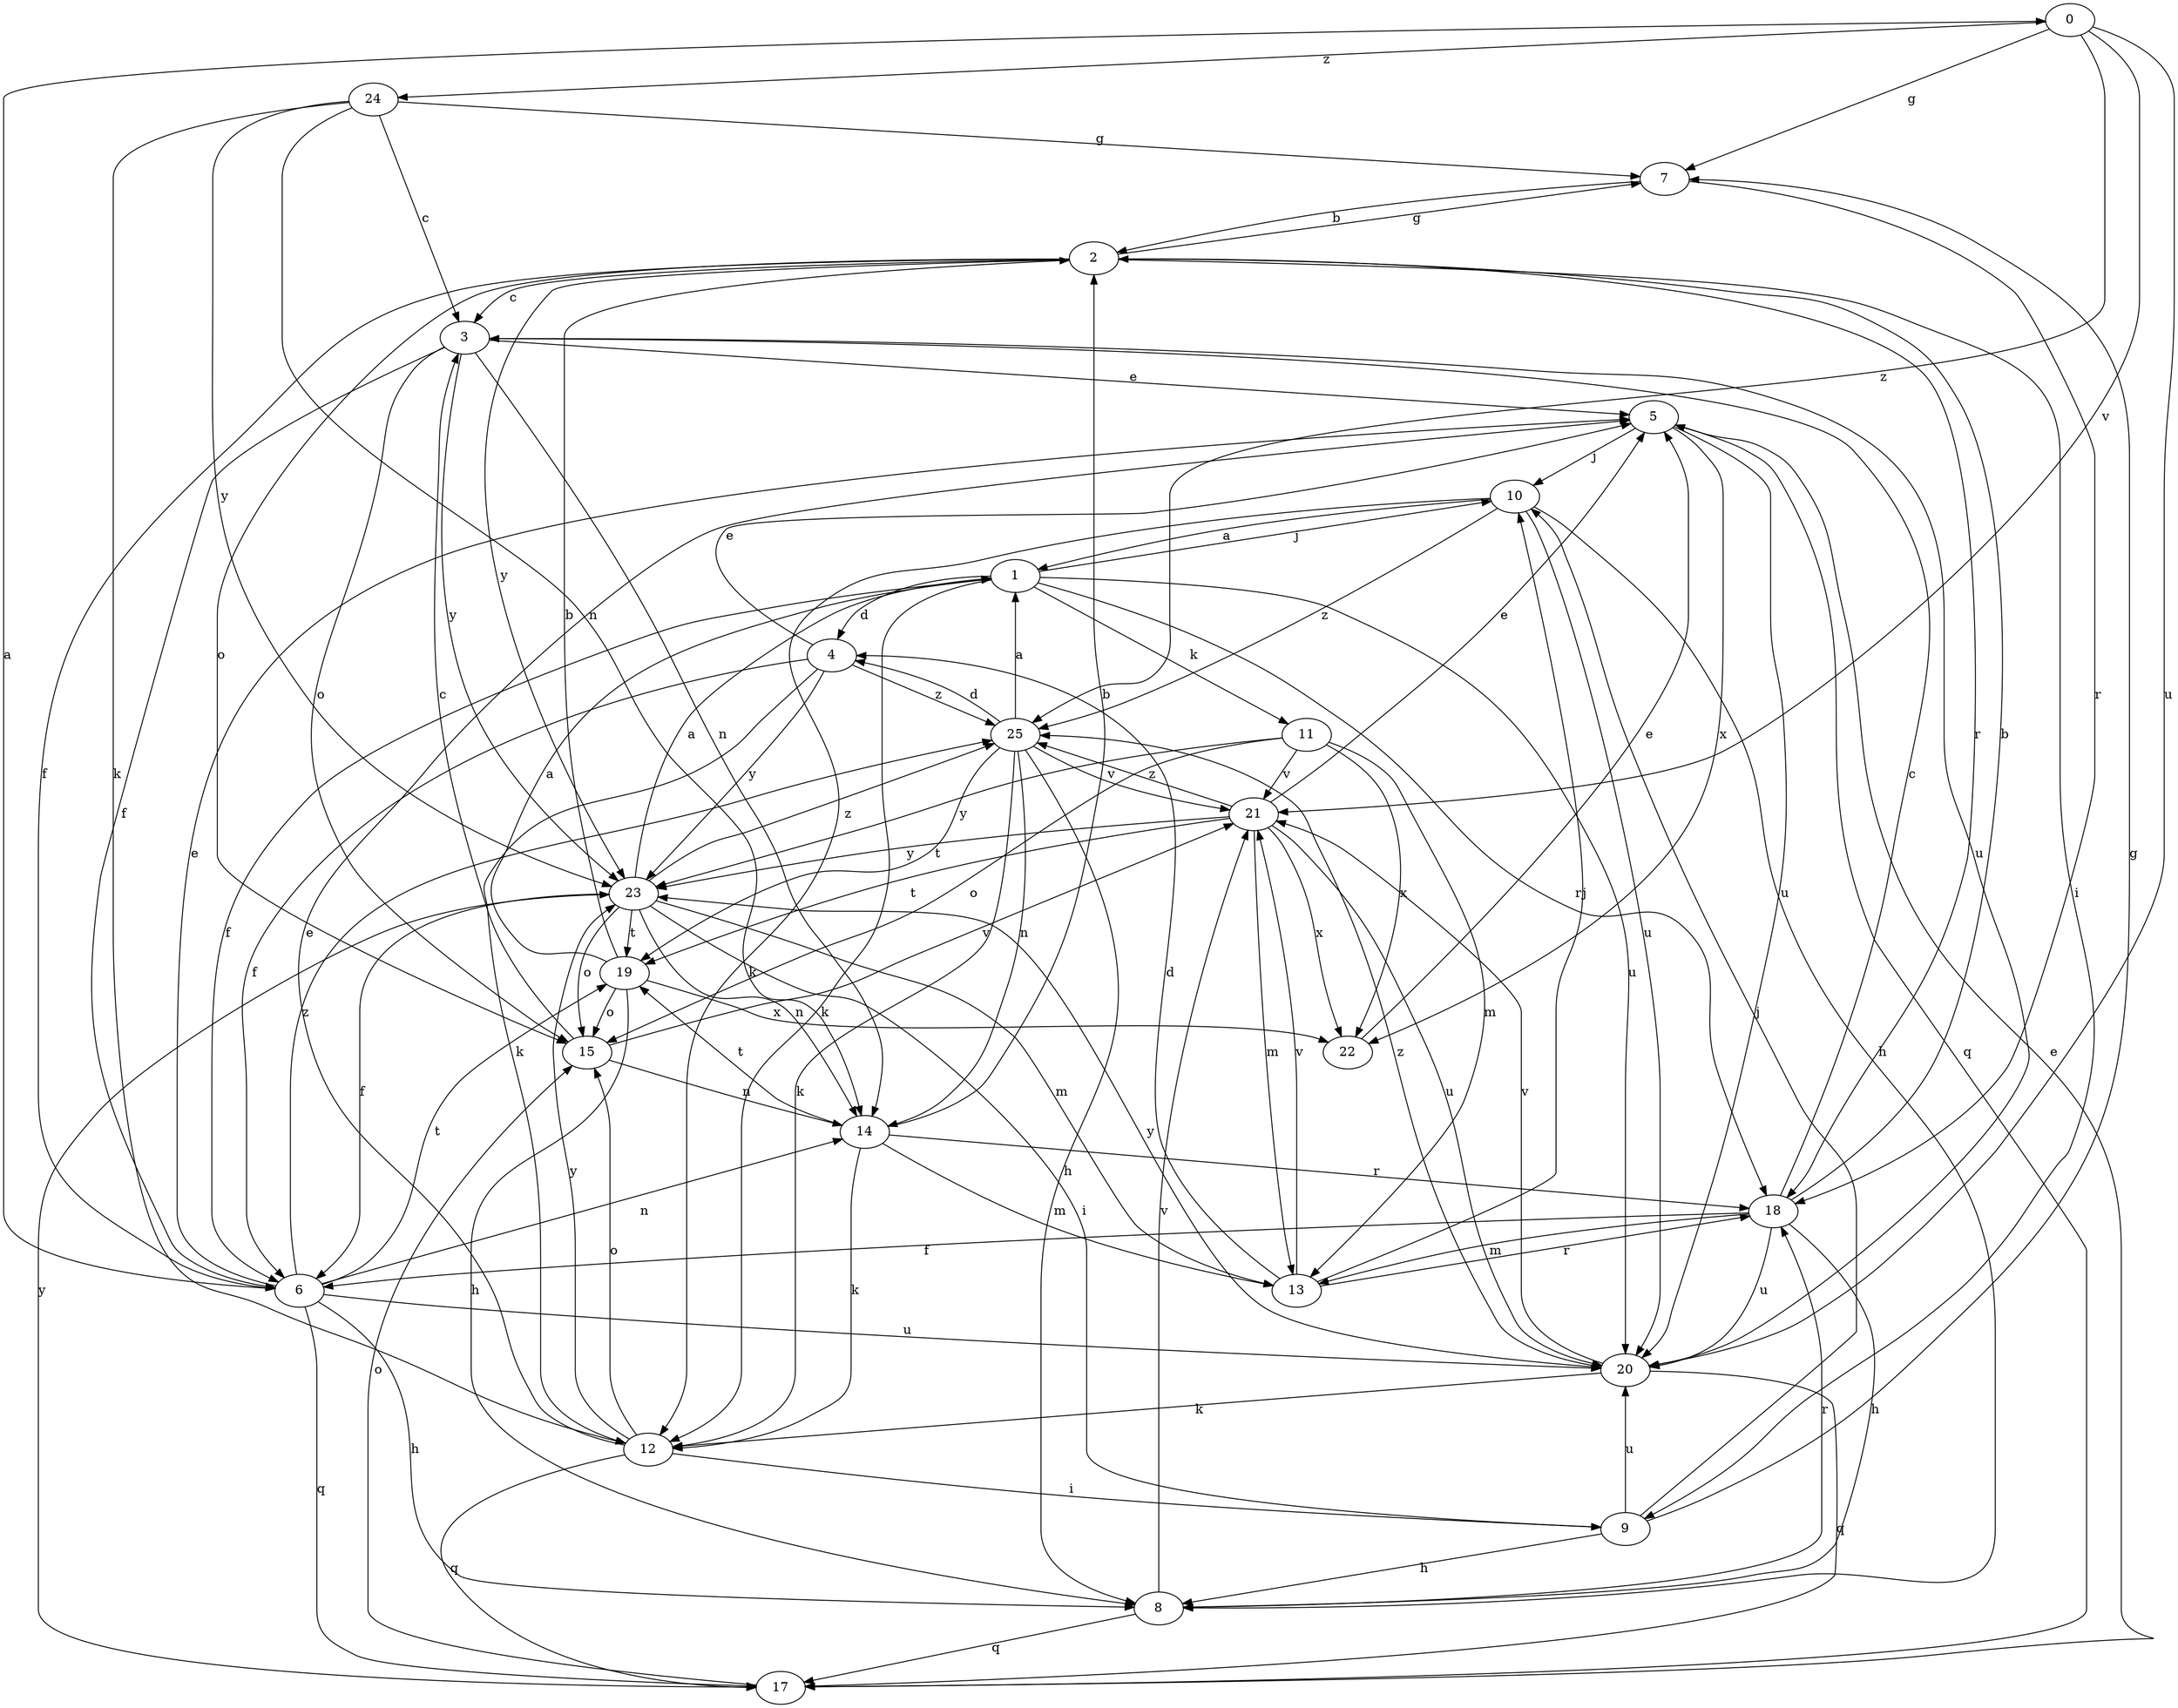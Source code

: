 strict digraph  {
0;
1;
2;
3;
4;
5;
6;
7;
8;
9;
10;
11;
12;
13;
14;
15;
17;
18;
19;
20;
21;
22;
23;
24;
25;
0 -> 7  [label=g];
0 -> 20  [label=u];
0 -> 21  [label=v];
0 -> 24  [label=z];
0 -> 25  [label=z];
1 -> 4  [label=d];
1 -> 6  [label=f];
1 -> 10  [label=j];
1 -> 11  [label=k];
1 -> 12  [label=k];
1 -> 18  [label=r];
1 -> 20  [label=u];
2 -> 3  [label=c];
2 -> 6  [label=f];
2 -> 7  [label=g];
2 -> 9  [label=i];
2 -> 15  [label=o];
2 -> 18  [label=r];
2 -> 23  [label=y];
3 -> 5  [label=e];
3 -> 6  [label=f];
3 -> 14  [label=n];
3 -> 15  [label=o];
3 -> 20  [label=u];
3 -> 23  [label=y];
4 -> 5  [label=e];
4 -> 6  [label=f];
4 -> 12  [label=k];
4 -> 23  [label=y];
4 -> 25  [label=z];
5 -> 10  [label=j];
5 -> 17  [label=q];
5 -> 20  [label=u];
5 -> 22  [label=x];
6 -> 0  [label=a];
6 -> 5  [label=e];
6 -> 8  [label=h];
6 -> 14  [label=n];
6 -> 17  [label=q];
6 -> 19  [label=t];
6 -> 20  [label=u];
6 -> 25  [label=z];
7 -> 2  [label=b];
7 -> 18  [label=r];
8 -> 17  [label=q];
8 -> 18  [label=r];
8 -> 21  [label=v];
9 -> 7  [label=g];
9 -> 8  [label=h];
9 -> 10  [label=j];
9 -> 20  [label=u];
10 -> 1  [label=a];
10 -> 8  [label=h];
10 -> 12  [label=k];
10 -> 20  [label=u];
10 -> 25  [label=z];
11 -> 13  [label=m];
11 -> 15  [label=o];
11 -> 21  [label=v];
11 -> 22  [label=x];
11 -> 23  [label=y];
12 -> 5  [label=e];
12 -> 9  [label=i];
12 -> 15  [label=o];
12 -> 17  [label=q];
12 -> 23  [label=y];
13 -> 4  [label=d];
13 -> 10  [label=j];
13 -> 18  [label=r];
13 -> 21  [label=v];
14 -> 2  [label=b];
14 -> 12  [label=k];
14 -> 13  [label=m];
14 -> 18  [label=r];
14 -> 19  [label=t];
15 -> 3  [label=c];
15 -> 14  [label=n];
15 -> 21  [label=v];
17 -> 5  [label=e];
17 -> 15  [label=o];
17 -> 23  [label=y];
18 -> 2  [label=b];
18 -> 3  [label=c];
18 -> 6  [label=f];
18 -> 8  [label=h];
18 -> 13  [label=m];
18 -> 20  [label=u];
19 -> 1  [label=a];
19 -> 2  [label=b];
19 -> 8  [label=h];
19 -> 15  [label=o];
19 -> 22  [label=x];
20 -> 12  [label=k];
20 -> 17  [label=q];
20 -> 21  [label=v];
20 -> 23  [label=y];
20 -> 25  [label=z];
21 -> 5  [label=e];
21 -> 13  [label=m];
21 -> 19  [label=t];
21 -> 20  [label=u];
21 -> 22  [label=x];
21 -> 23  [label=y];
21 -> 25  [label=z];
22 -> 5  [label=e];
23 -> 1  [label=a];
23 -> 6  [label=f];
23 -> 9  [label=i];
23 -> 13  [label=m];
23 -> 14  [label=n];
23 -> 15  [label=o];
23 -> 19  [label=t];
23 -> 25  [label=z];
24 -> 3  [label=c];
24 -> 7  [label=g];
24 -> 12  [label=k];
24 -> 14  [label=n];
24 -> 23  [label=y];
25 -> 1  [label=a];
25 -> 4  [label=d];
25 -> 8  [label=h];
25 -> 12  [label=k];
25 -> 14  [label=n];
25 -> 19  [label=t];
25 -> 21  [label=v];
}
